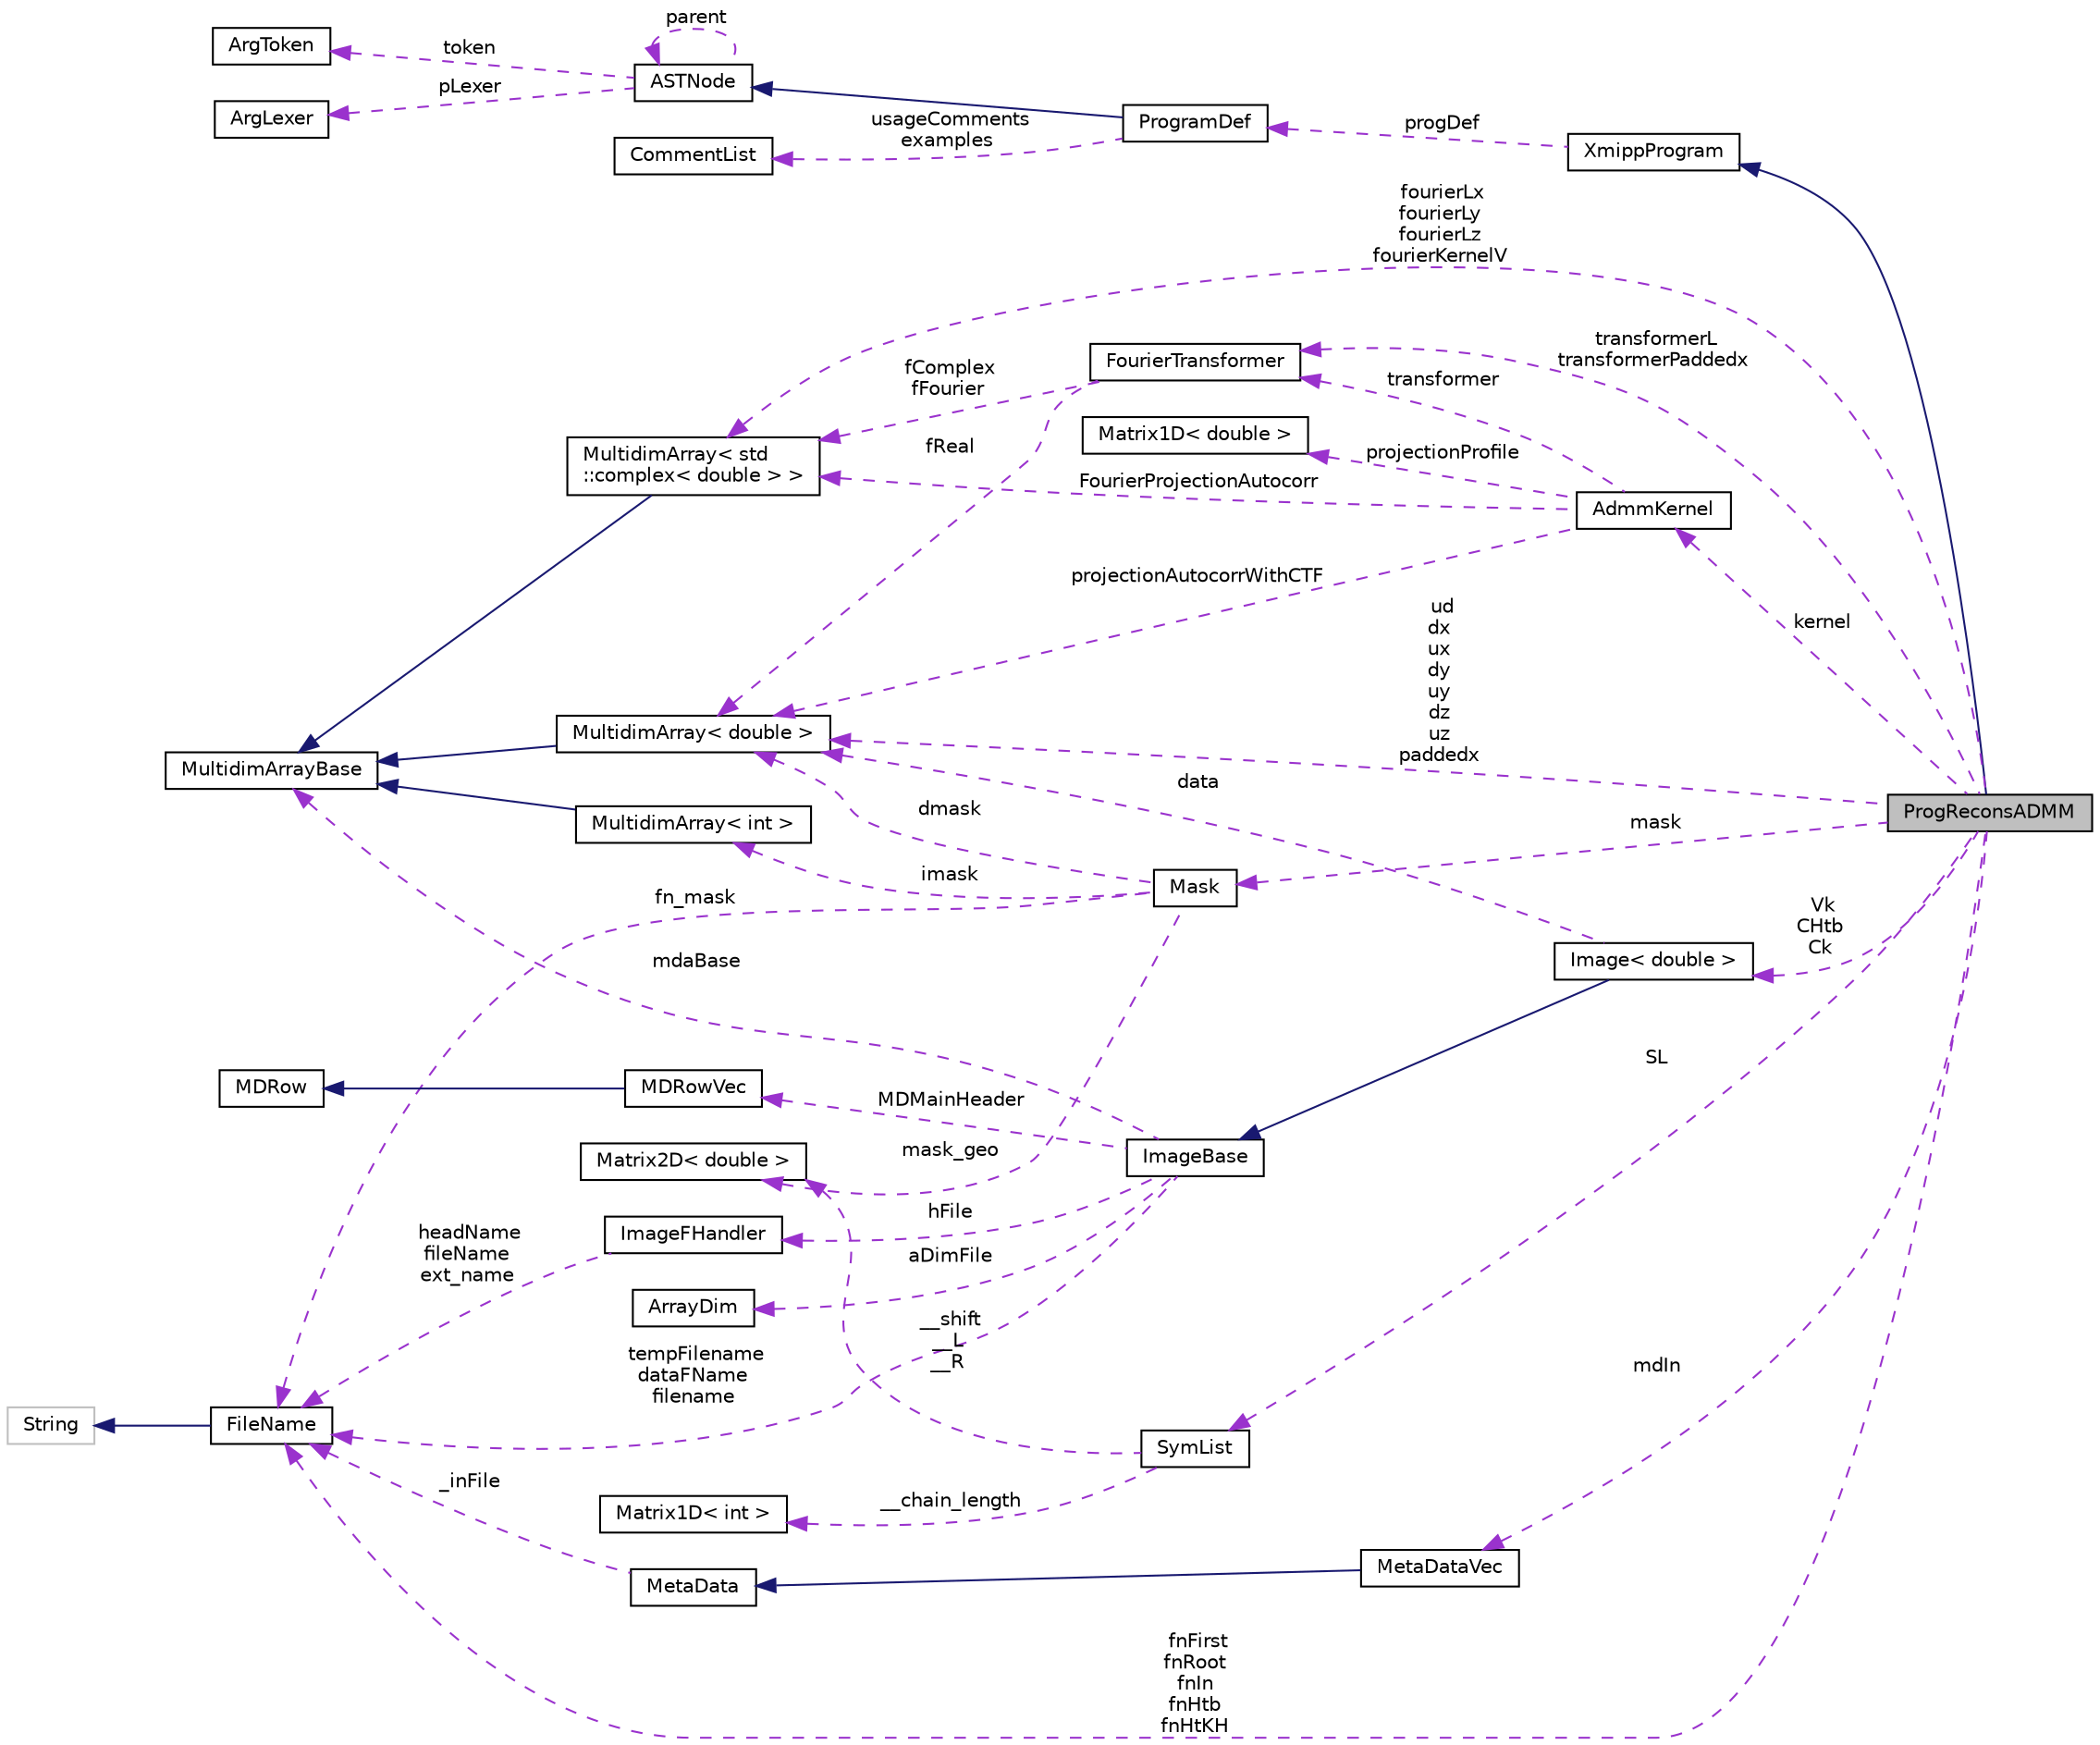 digraph "ProgReconsADMM"
{
  edge [fontname="Helvetica",fontsize="10",labelfontname="Helvetica",labelfontsize="10"];
  node [fontname="Helvetica",fontsize="10",shape=record];
  rankdir="LR";
  Node3 [label="ProgReconsADMM",height=0.2,width=0.4,color="black", fillcolor="grey75", style="filled", fontcolor="black"];
  Node4 -> Node3 [dir="back",color="midnightblue",fontsize="10",style="solid",fontname="Helvetica"];
  Node4 [label="XmippProgram",height=0.2,width=0.4,color="black", fillcolor="white", style="filled",URL="$classXmippProgram.html"];
  Node5 -> Node4 [dir="back",color="darkorchid3",fontsize="10",style="dashed",label=" progDef" ,fontname="Helvetica"];
  Node5 [label="ProgramDef",height=0.2,width=0.4,color="black", fillcolor="white", style="filled",URL="$classProgramDef.html"];
  Node6 -> Node5 [dir="back",color="midnightblue",fontsize="10",style="solid",fontname="Helvetica"];
  Node6 [label="ASTNode",height=0.2,width=0.4,color="black", fillcolor="white", style="filled",URL="$classASTNode.html"];
  Node7 -> Node6 [dir="back",color="darkorchid3",fontsize="10",style="dashed",label=" token" ,fontname="Helvetica"];
  Node7 [label="ArgToken",height=0.2,width=0.4,color="black", fillcolor="white", style="filled",URL="$classArgToken.html"];
  Node8 -> Node6 [dir="back",color="darkorchid3",fontsize="10",style="dashed",label=" pLexer" ,fontname="Helvetica"];
  Node8 [label="ArgLexer",height=0.2,width=0.4,color="black", fillcolor="white", style="filled",URL="$classArgLexer.html"];
  Node6 -> Node6 [dir="back",color="darkorchid3",fontsize="10",style="dashed",label=" parent" ,fontname="Helvetica"];
  Node9 -> Node5 [dir="back",color="darkorchid3",fontsize="10",style="dashed",label=" usageComments\nexamples" ,fontname="Helvetica"];
  Node9 [label="CommentList",height=0.2,width=0.4,color="black", fillcolor="white", style="filled",URL="$classCommentList.html"];
  Node10 -> Node3 [dir="back",color="darkorchid3",fontsize="10",style="dashed",label=" kernel" ,fontname="Helvetica"];
  Node10 [label="AdmmKernel",height=0.2,width=0.4,color="black", fillcolor="white", style="filled",URL="$classAdmmKernel.html"];
  Node11 -> Node10 [dir="back",color="darkorchid3",fontsize="10",style="dashed",label=" transformer" ,fontname="Helvetica"];
  Node11 [label="FourierTransformer",height=0.2,width=0.4,color="black", fillcolor="white", style="filled",URL="$classFourierTransformer.html"];
  Node12 -> Node11 [dir="back",color="darkorchid3",fontsize="10",style="dashed",label=" fReal" ,fontname="Helvetica"];
  Node12 [label="MultidimArray\< double \>",height=0.2,width=0.4,color="black", fillcolor="white", style="filled",URL="$classMultidimArray.html"];
  Node13 -> Node12 [dir="back",color="midnightblue",fontsize="10",style="solid",fontname="Helvetica"];
  Node13 [label="MultidimArrayBase",height=0.2,width=0.4,color="black", fillcolor="white", style="filled",URL="$classMultidimArrayBase.html"];
  Node14 -> Node11 [dir="back",color="darkorchid3",fontsize="10",style="dashed",label=" fComplex\nfFourier" ,fontname="Helvetica"];
  Node14 [label="MultidimArray\< std\l::complex\< double \> \>",height=0.2,width=0.4,color="black", fillcolor="white", style="filled",URL="$classMultidimArray.html"];
  Node13 -> Node14 [dir="back",color="midnightblue",fontsize="10",style="solid",fontname="Helvetica"];
  Node15 -> Node10 [dir="back",color="darkorchid3",fontsize="10",style="dashed",label=" projectionProfile" ,fontname="Helvetica"];
  Node15 [label="Matrix1D\< double \>",height=0.2,width=0.4,color="black", fillcolor="white", style="filled",URL="$classMatrix1D.html"];
  Node12 -> Node10 [dir="back",color="darkorchid3",fontsize="10",style="dashed",label=" projectionAutocorrWithCTF" ,fontname="Helvetica"];
  Node14 -> Node10 [dir="back",color="darkorchid3",fontsize="10",style="dashed",label=" FourierProjectionAutocorr" ,fontname="Helvetica"];
  Node11 -> Node3 [dir="back",color="darkorchid3",fontsize="10",style="dashed",label=" transformerL\ntransformerPaddedx" ,fontname="Helvetica"];
  Node16 -> Node3 [dir="back",color="darkorchid3",fontsize="10",style="dashed",label=" mdIn" ,fontname="Helvetica"];
  Node16 [label="MetaDataVec",height=0.2,width=0.4,color="black", fillcolor="white", style="filled",URL="$classMetaDataVec.html"];
  Node17 -> Node16 [dir="back",color="midnightblue",fontsize="10",style="solid",fontname="Helvetica"];
  Node17 [label="MetaData",height=0.2,width=0.4,color="black", fillcolor="white", style="filled",URL="$classMetaData.html"];
  Node18 -> Node17 [dir="back",color="darkorchid3",fontsize="10",style="dashed",label=" _inFile" ,fontname="Helvetica"];
  Node18 [label="FileName",height=0.2,width=0.4,color="black", fillcolor="white", style="filled",URL="$classFileName.html"];
  Node19 -> Node18 [dir="back",color="midnightblue",fontsize="10",style="solid",fontname="Helvetica"];
  Node19 [label="String",height=0.2,width=0.4,color="grey75", fillcolor="white", style="filled"];
  Node20 -> Node3 [dir="back",color="darkorchid3",fontsize="10",style="dashed",label=" Vk\nCHtb\nCk" ,fontname="Helvetica"];
  Node20 [label="Image\< double \>",height=0.2,width=0.4,color="black", fillcolor="white", style="filled",URL="$classImage.html"];
  Node21 -> Node20 [dir="back",color="midnightblue",fontsize="10",style="solid",fontname="Helvetica"];
  Node21 [label="ImageBase",height=0.2,width=0.4,color="black", fillcolor="white", style="filled",URL="$classImageBase.html",tooltip="Image base class. "];
  Node13 -> Node21 [dir="back",color="darkorchid3",fontsize="10",style="dashed",label=" mdaBase" ,fontname="Helvetica"];
  Node22 -> Node21 [dir="back",color="darkorchid3",fontsize="10",style="dashed",label=" MDMainHeader" ,fontname="Helvetica"];
  Node22 [label="MDRowVec",height=0.2,width=0.4,color="black", fillcolor="white", style="filled",URL="$classMDRowVec.html"];
  Node23 -> Node22 [dir="back",color="midnightblue",fontsize="10",style="solid",fontname="Helvetica"];
  Node23 [label="MDRow",height=0.2,width=0.4,color="black", fillcolor="white", style="filled",URL="$classMDRow.html"];
  Node24 -> Node21 [dir="back",color="darkorchid3",fontsize="10",style="dashed",label=" hFile" ,fontname="Helvetica"];
  Node24 [label="ImageFHandler",height=0.2,width=0.4,color="black", fillcolor="white", style="filled",URL="$structImageFHandler.html"];
  Node18 -> Node24 [dir="back",color="darkorchid3",fontsize="10",style="dashed",label=" headName\nfileName\next_name" ,fontname="Helvetica"];
  Node25 -> Node21 [dir="back",color="darkorchid3",fontsize="10",style="dashed",label=" aDimFile" ,fontname="Helvetica"];
  Node25 [label="ArrayDim",height=0.2,width=0.4,color="black", fillcolor="white", style="filled",URL="$structArrayDim.html"];
  Node18 -> Node21 [dir="back",color="darkorchid3",fontsize="10",style="dashed",label=" tempFilename\ndataFName\nfilename" ,fontname="Helvetica"];
  Node12 -> Node20 [dir="back",color="darkorchid3",fontsize="10",style="dashed",label=" data" ,fontname="Helvetica"];
  Node12 -> Node3 [dir="back",color="darkorchid3",fontsize="10",style="dashed",label=" ud\ndx\nux\ndy\nuy\ndz\nuz\npaddedx" ,fontname="Helvetica"];
  Node26 -> Node3 [dir="back",color="darkorchid3",fontsize="10",style="dashed",label=" mask" ,fontname="Helvetica"];
  Node26 [label="Mask",height=0.2,width=0.4,color="black", fillcolor="white", style="filled",URL="$classMask.html"];
  Node27 -> Node26 [dir="back",color="darkorchid3",fontsize="10",style="dashed",label=" mask_geo" ,fontname="Helvetica"];
  Node27 [label="Matrix2D\< double \>",height=0.2,width=0.4,color="black", fillcolor="white", style="filled",URL="$classMatrix2D.html"];
  Node12 -> Node26 [dir="back",color="darkorchid3",fontsize="10",style="dashed",label=" dmask" ,fontname="Helvetica"];
  Node28 -> Node26 [dir="back",color="darkorchid3",fontsize="10",style="dashed",label=" imask" ,fontname="Helvetica"];
  Node28 [label="MultidimArray\< int \>",height=0.2,width=0.4,color="black", fillcolor="white", style="filled",URL="$classMultidimArray.html"];
  Node13 -> Node28 [dir="back",color="midnightblue",fontsize="10",style="solid",fontname="Helvetica"];
  Node18 -> Node26 [dir="back",color="darkorchid3",fontsize="10",style="dashed",label=" fn_mask" ,fontname="Helvetica"];
  Node29 -> Node3 [dir="back",color="darkorchid3",fontsize="10",style="dashed",label=" SL" ,fontname="Helvetica"];
  Node29 [label="SymList",height=0.2,width=0.4,color="black", fillcolor="white", style="filled",URL="$classSymList.html"];
  Node27 -> Node29 [dir="back",color="darkorchid3",fontsize="10",style="dashed",label=" __shift\n__L\n__R" ,fontname="Helvetica"];
  Node30 -> Node29 [dir="back",color="darkorchid3",fontsize="10",style="dashed",label=" __chain_length" ,fontname="Helvetica"];
  Node30 [label="Matrix1D\< int \>",height=0.2,width=0.4,color="black", fillcolor="white", style="filled",URL="$classMatrix1D.html"];
  Node14 -> Node3 [dir="back",color="darkorchid3",fontsize="10",style="dashed",label=" fourierLx\nfourierLy\nfourierLz\nfourierKernelV" ,fontname="Helvetica"];
  Node18 -> Node3 [dir="back",color="darkorchid3",fontsize="10",style="dashed",label=" fnFirst\nfnRoot\nfnIn\nfnHtb\nfnHtKH" ,fontname="Helvetica"];
}
